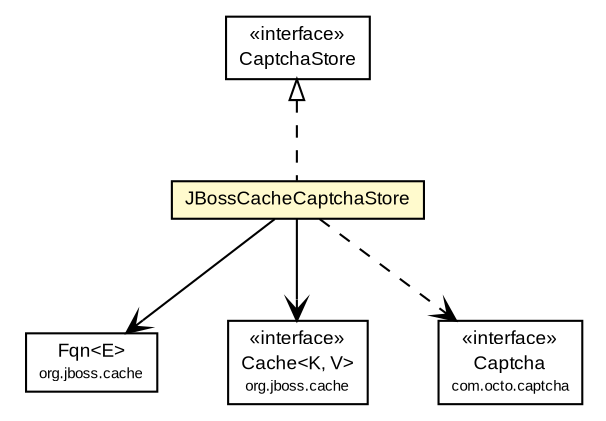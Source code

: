 #!/usr/local/bin/dot
#
# Class diagram 
# Generated by UmlGraph version 4.6 (http://www.spinellis.gr/sw/umlgraph)
#

digraph G {
	edge [fontname="arial",fontsize=10,labelfontname="arial",labelfontsize=10];
	node [fontname="arial",fontsize=10,shape=plaintext];
	// com.octo.captcha.service.captchastore.JBossCacheCaptchaStore
	c10 [label=<<table border="0" cellborder="1" cellspacing="0" cellpadding="2" port="p" bgcolor="lemonChiffon" href="./JBossCacheCaptchaStore.html">
		<tr><td><table border="0" cellspacing="0" cellpadding="1">
			<tr><td> JBossCacheCaptchaStore </td></tr>
		</table></td></tr>
		</table>>, fontname="arial", fontcolor="black", fontsize=9.0];
	//com.octo.captcha.service.captchastore.JBossCacheCaptchaStore implements com.octo.captcha.service.captchastore.CaptchaStore
	c11:p -> c10:p [dir=back,arrowtail=empty,style=dashed];
	// com.octo.captcha.service.captchastore.JBossCacheCaptchaStore NAVASSOC org.jboss.cache.Fqn<E>
	c10:p -> c19:p [taillabel="", label="", headlabel="", fontname="arial", fontcolor="black", fontsize=10.0, color="black", arrowhead=open];
	// com.octo.captcha.service.captchastore.JBossCacheCaptchaStore NAVASSOC org.jboss.cache.Cache<K, V>
	c10:p -> c24:p [taillabel="", label="", headlabel="", fontname="arial", fontcolor="black", fontsize=10.0, color="black", arrowhead=open];
	// com.octo.captcha.service.captchastore.JBossCacheCaptchaStore DEPEND com.octo.captcha.Captcha
	c10:p -> c27:p [taillabel="", label="", headlabel="", fontname="arial", fontcolor="black", fontsize=10.0, color="black", arrowhead=open, style=dashed];
	// com.octo.captcha.service.captchastore.CaptchaStore
	c11 [label=<<table border="0" cellborder="1" cellspacing="0" cellpadding="2" port="p" href="http://java.sun.com/j2se/1.4.2/docs/api/com/octo/captcha/service/captchastore/CaptchaStore.html">
		<tr><td><table border="0" cellspacing="0" cellpadding="1">
			<tr><td> &laquo;interface&raquo; </td></tr>
			<tr><td> CaptchaStore </td></tr>
		</table></td></tr>
		</table>>, fontname="arial", fontcolor="black", fontsize=9.0];
	// org.jboss.cache.Fqn<E>
	c19 [label=<<table border="0" cellborder="1" cellspacing="0" cellpadding="2" port="p" href="http://java.sun.com/j2se/1.4.2/docs/api/org/jboss/cache/Fqn.html">
		<tr><td><table border="0" cellspacing="0" cellpadding="1">
			<tr><td> Fqn&lt;E&gt; </td></tr>
			<tr><td><font point-size="7.0"> org.jboss.cache </font></td></tr>
		</table></td></tr>
		</table>>, fontname="arial", fontcolor="black", fontsize=9.0];
	// com.octo.captcha.Captcha
	c27 [label=<<table border="0" cellborder="1" cellspacing="0" cellpadding="2" port="p" href="http://java.sun.com/j2se/1.4.2/docs/api/com/octo/captcha/Captcha.html">
		<tr><td><table border="0" cellspacing="0" cellpadding="1">
			<tr><td> &laquo;interface&raquo; </td></tr>
			<tr><td> Captcha </td></tr>
			<tr><td><font point-size="7.0"> com.octo.captcha </font></td></tr>
		</table></td></tr>
		</table>>, fontname="arial", fontcolor="black", fontsize=9.0];
	// org.jboss.cache.Cache<K, V>
	c24 [label=<<table border="0" cellborder="1" cellspacing="0" cellpadding="2" port="p" href="http://java.sun.com/j2se/1.4.2/docs/api/org/jboss/cache/Cache.html">
		<tr><td><table border="0" cellspacing="0" cellpadding="1">
			<tr><td> &laquo;interface&raquo; </td></tr>
			<tr><td> Cache&lt;K, V&gt; </td></tr>
			<tr><td><font point-size="7.0"> org.jboss.cache </font></td></tr>
		</table></td></tr>
		</table>>, fontname="arial", fontcolor="black", fontsize=9.0];
}

